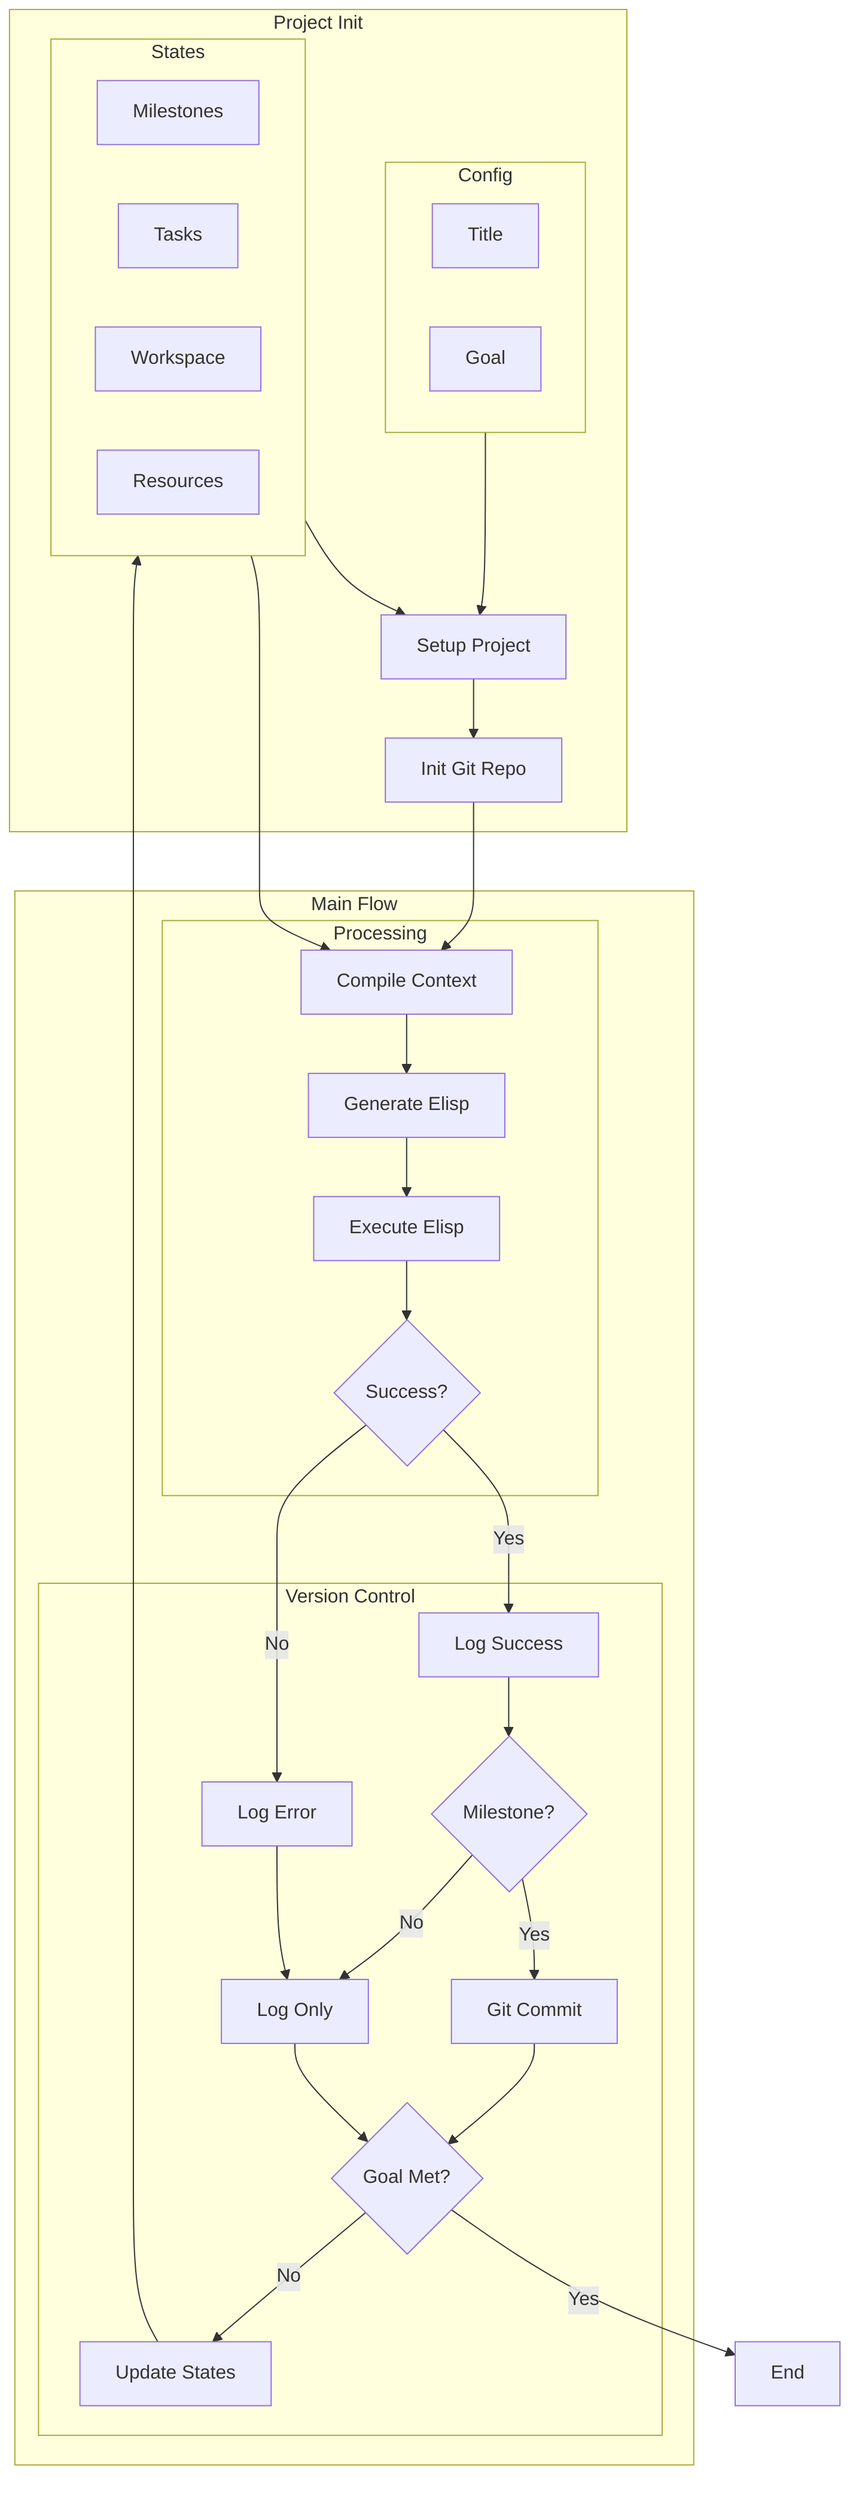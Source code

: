 graph TD
    subgraph Project Init
    subgraph Config
        A1[Title]
        A2[Goal]
    end
    subgraph States
        A3[Milestones]
        A4[Tasks]
        A5[Workspace]
        A6[Resources]
    end
    A[Setup Project]
    B[Init Git Repo]
    end

    subgraph Main Flow
    subgraph Processing
        D[Compile Context]
        E[Generate Elisp]
        F[Execute Elisp]
        G{Success?}
    end

    subgraph Version Control
        H[Log Success]
        I[Log Error]
        J{Milestone?}
        K[Git Commit]
        L[Log Only]
        M{Goal Met?}
        N[Update States]
    end
    end

    Config --> A
    States --> A
    A --> B
    B --> D
    States --> D
    D --> E --> F --> G
    G -- Yes --> H
    G -- No --> I
    H --> J
    J -- Yes --> K
    J -- No --> L
    K --> M
    I --> L
    L --> M
    M -- No --> N
    N --> States
    M -- Yes --> Z[End]